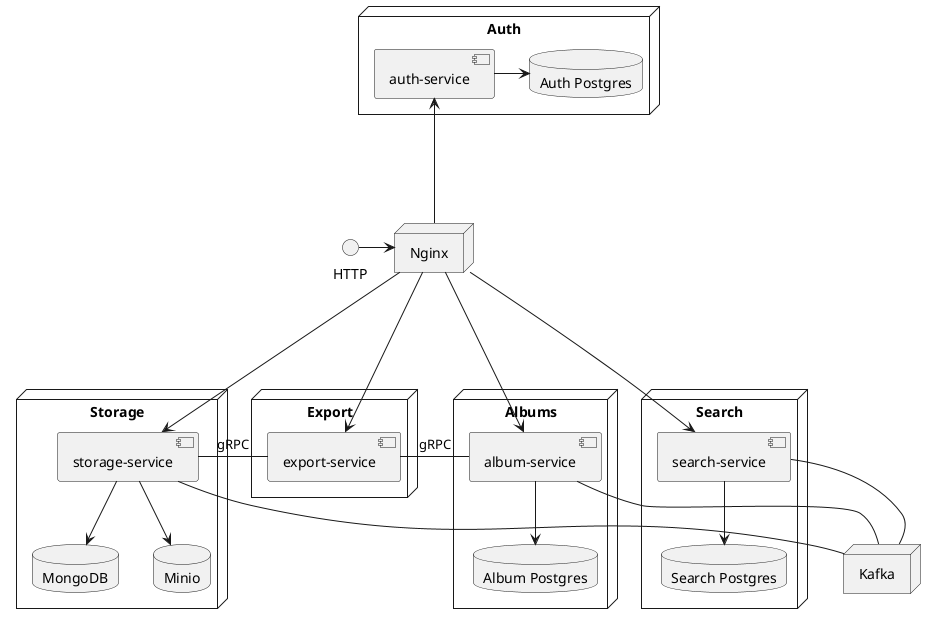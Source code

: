 @startuml deployment
top to bottom direction

node "Auth" {
    [auth-service]
    database "Auth Postgres"

    [auth-service] -> [Auth Postgres]
}

node "Nginx"

together {
    node "Storage" {
        [storage-service]
        database "MongoDB"
        database "Minio"

        [storage-service] --> [MongoDB]
        [storage-service] --> [Minio]
    }

    node "Export" {
        [export-service]
    }

    node "Albums" {
        [album-service]
        database "Album Postgres"

        [album-service] --> [Album Postgres]
    }

    node "Search" {
        [search-service]
            
        database "Search Postgres"
        [search-service] --> [Search Postgres]
    }
}

node "Kafka"


HTTP -> [Nginx]
[Nginx] -up--> [auth-service]
[Nginx] -down--> [storage-service]
[Nginx] -down--> [album-service]
[Nginx] -down--> [export-service]
[Nginx] -down--> [search-service]

[export-service] -left- [storage-service] : gRPC
[export-service] -right- [album-service] : gRPC

[album-service] -down- [Kafka]
[storage-service] -down- [Kafka]
[search-service] -down- [Kafka]
@enduml